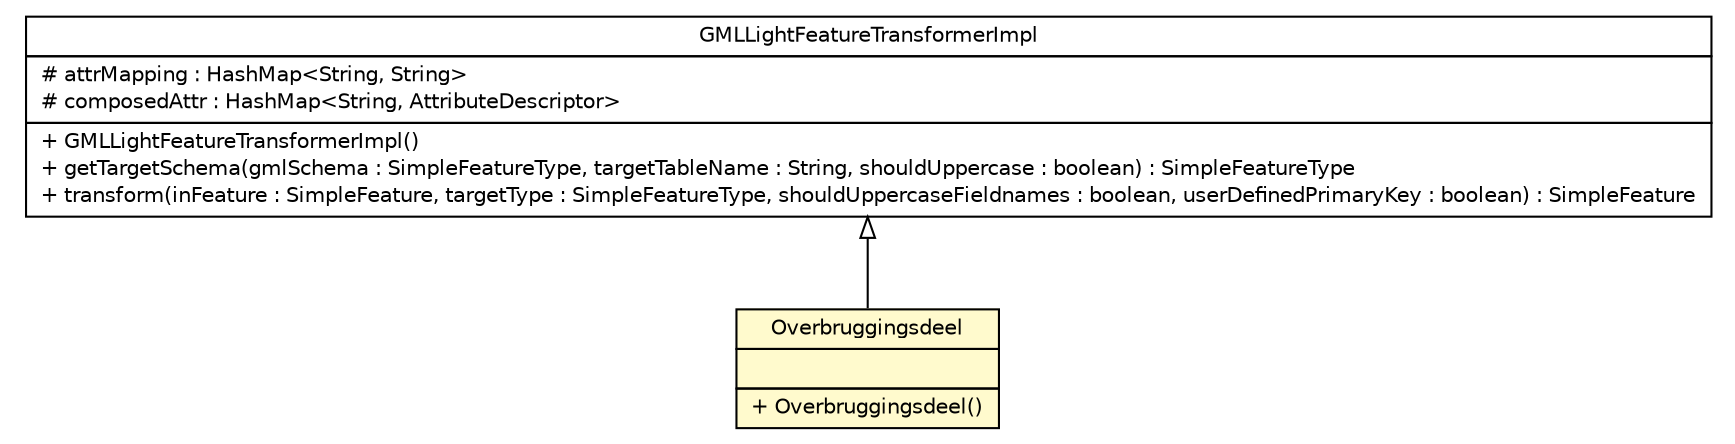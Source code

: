 #!/usr/local/bin/dot
#
# Class diagram 
# Generated by UMLGraph version R5_6-24-gf6e263 (http://www.umlgraph.org/)
#

digraph G {
	edge [fontname="Helvetica",fontsize=10,labelfontname="Helvetica",labelfontsize=10];
	node [fontname="Helvetica",fontsize=10,shape=plaintext];
	nodesep=0.25;
	ranksep=0.5;
	// nl.b3p.brmo.loader.gml.light.Overbruggingsdeel
	c1000 [label=<<table title="nl.b3p.brmo.loader.gml.light.Overbruggingsdeel" border="0" cellborder="1" cellspacing="0" cellpadding="2" port="p" bgcolor="lemonChiffon" href="./Overbruggingsdeel.html">
		<tr><td><table border="0" cellspacing="0" cellpadding="1">
<tr><td align="center" balign="center"> Overbruggingsdeel </td></tr>
		</table></td></tr>
		<tr><td><table border="0" cellspacing="0" cellpadding="1">
<tr><td align="left" balign="left">  </td></tr>
		</table></td></tr>
		<tr><td><table border="0" cellspacing="0" cellpadding="1">
<tr><td align="left" balign="left"> + Overbruggingsdeel() </td></tr>
		</table></td></tr>
		</table>>, URL="./Overbruggingsdeel.html", fontname="Helvetica", fontcolor="black", fontsize=10.0];
	// nl.b3p.brmo.loader.gml.light.GMLLightFeatureTransformerImpl
	c1023 [label=<<table title="nl.b3p.brmo.loader.gml.light.GMLLightFeatureTransformerImpl" border="0" cellborder="1" cellspacing="0" cellpadding="2" port="p" href="./GMLLightFeatureTransformerImpl.html">
		<tr><td><table border="0" cellspacing="0" cellpadding="1">
<tr><td align="center" balign="center"> GMLLightFeatureTransformerImpl </td></tr>
		</table></td></tr>
		<tr><td><table border="0" cellspacing="0" cellpadding="1">
<tr><td align="left" balign="left"> # attrMapping : HashMap&lt;String, String&gt; </td></tr>
<tr><td align="left" balign="left"> # composedAttr : HashMap&lt;String, AttributeDescriptor&gt; </td></tr>
		</table></td></tr>
		<tr><td><table border="0" cellspacing="0" cellpadding="1">
<tr><td align="left" balign="left"> + GMLLightFeatureTransformerImpl() </td></tr>
<tr><td align="left" balign="left"> + getTargetSchema(gmlSchema : SimpleFeatureType, targetTableName : String, shouldUppercase : boolean) : SimpleFeatureType </td></tr>
<tr><td align="left" balign="left"> + transform(inFeature : SimpleFeature, targetType : SimpleFeatureType, shouldUppercaseFieldnames : boolean, userDefinedPrimaryKey : boolean) : SimpleFeature </td></tr>
		</table></td></tr>
		</table>>, URL="./GMLLightFeatureTransformerImpl.html", fontname="Helvetica", fontcolor="black", fontsize=10.0];
	//nl.b3p.brmo.loader.gml.light.Overbruggingsdeel extends nl.b3p.brmo.loader.gml.light.GMLLightFeatureTransformerImpl
	c1023:p -> c1000:p [dir=back,arrowtail=empty];
}

